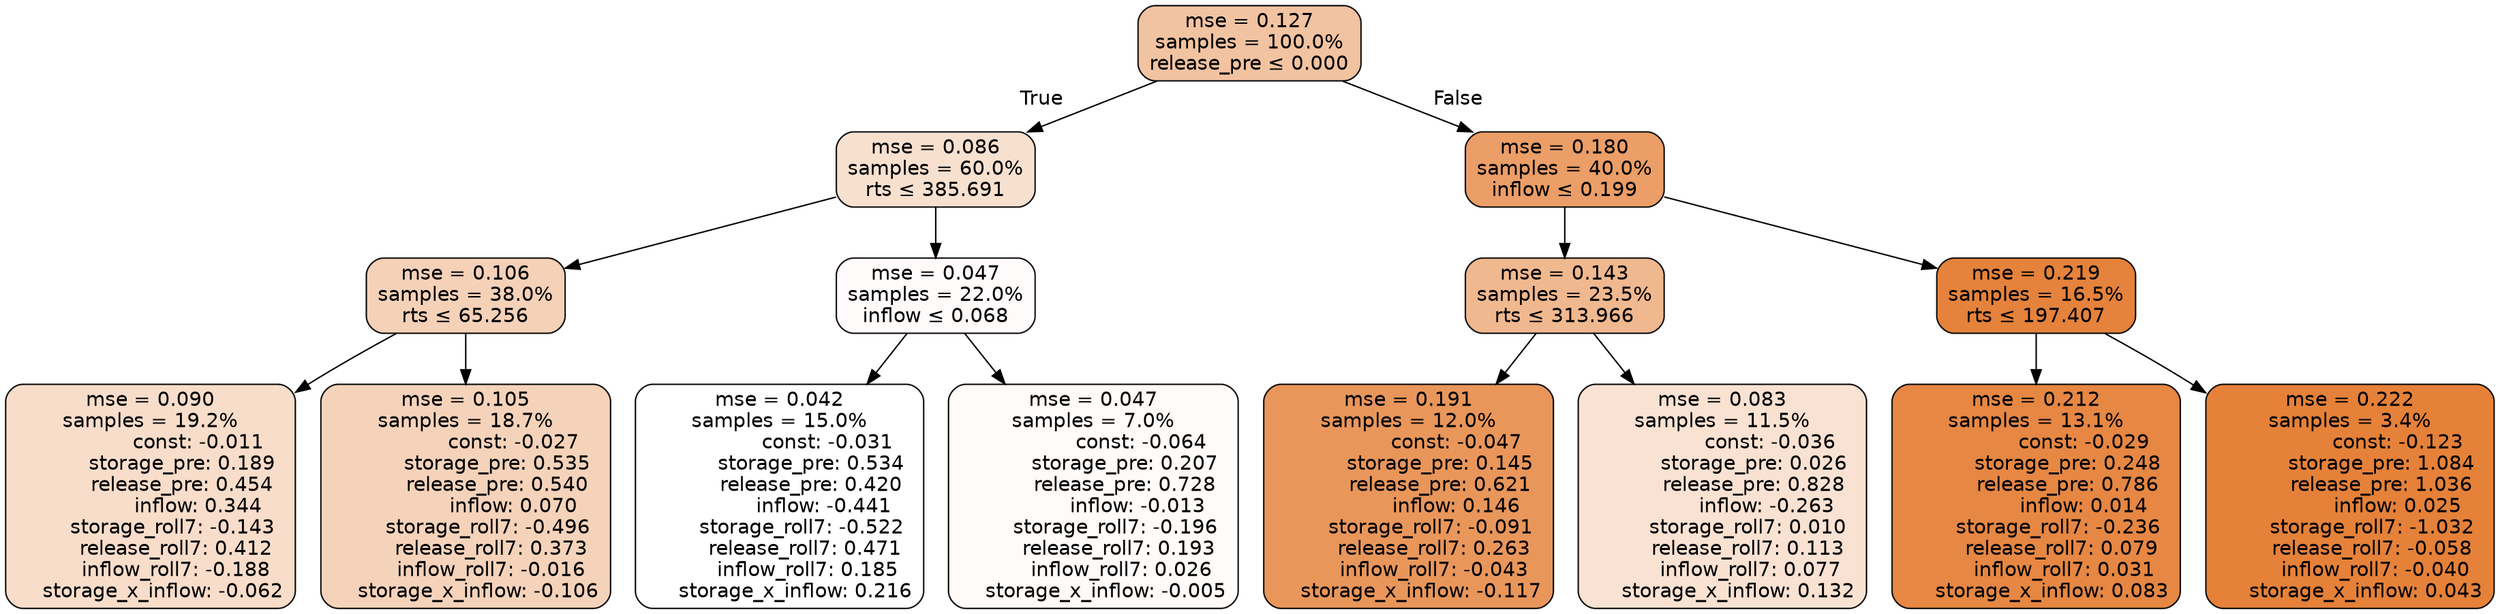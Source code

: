 digraph tree {
bgcolor="transparent"
node [shape=rectangle, style="filled, rounded", color="black", fontname=helvetica] ;
edge [fontname=helvetica] ;
	"0" [label="mse = 0.127
samples = 100.0%
release_pre &le; 0.000", fillcolor="#f2c3a1"]
	"1" [label="mse = 0.086
samples = 60.0%
rts &le; 385.691", fillcolor="#f8e0cf"]
	"2" [label="mse = 0.106
samples = 38.0%
rts &le; 65.256", fillcolor="#f5d1b8"]
	"3" [label="mse = 0.090
samples = 19.2%
               const: -0.011
          storage_pre: 0.189
          release_pre: 0.454
               inflow: 0.344
       storage_roll7: -0.143
        release_roll7: 0.412
        inflow_roll7: -0.188
    storage_x_inflow: -0.062", fillcolor="#f8ddca"]
	"4" [label="mse = 0.105
samples = 18.7%
               const: -0.027
          storage_pre: 0.535
          release_pre: 0.540
               inflow: 0.070
       storage_roll7: -0.496
        release_roll7: 0.373
        inflow_roll7: -0.016
    storage_x_inflow: -0.106", fillcolor="#f5d3ba"]
	"5" [label="mse = 0.047
samples = 22.0%
inflow &le; 0.068", fillcolor="#fefbfa"]
	"6" [label="mse = 0.042
samples = 15.0%
               const: -0.031
          storage_pre: 0.534
          release_pre: 0.420
              inflow: -0.441
       storage_roll7: -0.522
        release_roll7: 0.471
         inflow_roll7: 0.185
     storage_x_inflow: 0.216", fillcolor="#ffffff"]
	"7" [label="mse = 0.047
samples = 7.0%
               const: -0.064
          storage_pre: 0.207
          release_pre: 0.728
              inflow: -0.013
       storage_roll7: -0.196
        release_roll7: 0.193
         inflow_roll7: 0.026
    storage_x_inflow: -0.005", fillcolor="#fefbf9"]
	"8" [label="mse = 0.180
samples = 40.0%
inflow &le; 0.199", fillcolor="#eb9e67"]
	"9" [label="mse = 0.143
samples = 23.5%
rts &le; 313.966", fillcolor="#f0b88f"]
	"10" [label="mse = 0.191
samples = 12.0%
               const: -0.047
          storage_pre: 0.145
          release_pre: 0.621
               inflow: 0.146
       storage_roll7: -0.091
        release_roll7: 0.263
        inflow_roll7: -0.043
    storage_x_inflow: -0.117", fillcolor="#e9965b"]
	"11" [label="mse = 0.083
samples = 11.5%
               const: -0.036
          storage_pre: 0.026
          release_pre: 0.828
              inflow: -0.263
        storage_roll7: 0.010
        release_roll7: 0.113
         inflow_roll7: 0.077
     storage_x_inflow: 0.132", fillcolor="#f9e2d2"]
	"12" [label="mse = 0.219
samples = 16.5%
rts &le; 197.407", fillcolor="#e5823b"]
	"13" [label="mse = 0.212
samples = 13.1%
               const: -0.029
          storage_pre: 0.248
          release_pre: 0.786
               inflow: 0.014
       storage_roll7: -0.236
        release_roll7: 0.079
         inflow_roll7: 0.031
     storage_x_inflow: 0.083", fillcolor="#e68743"]
	"14" [label="mse = 0.222
samples = 3.4%
               const: -0.123
          storage_pre: 1.084
          release_pre: 1.036
               inflow: 0.025
       storage_roll7: -1.032
       release_roll7: -0.058
        inflow_roll7: -0.040
     storage_x_inflow: 0.043", fillcolor="#e58139"]

	"0" -> "1" [labeldistance=2.5, labelangle=45, headlabel="True"]
	"1" -> "2"
	"2" -> "3"
	"2" -> "4"
	"1" -> "5"
	"5" -> "6"
	"5" -> "7"
	"0" -> "8" [labeldistance=2.5, labelangle=-45, headlabel="False"]
	"8" -> "9"
	"9" -> "10"
	"9" -> "11"
	"8" -> "12"
	"12" -> "13"
	"12" -> "14"
}